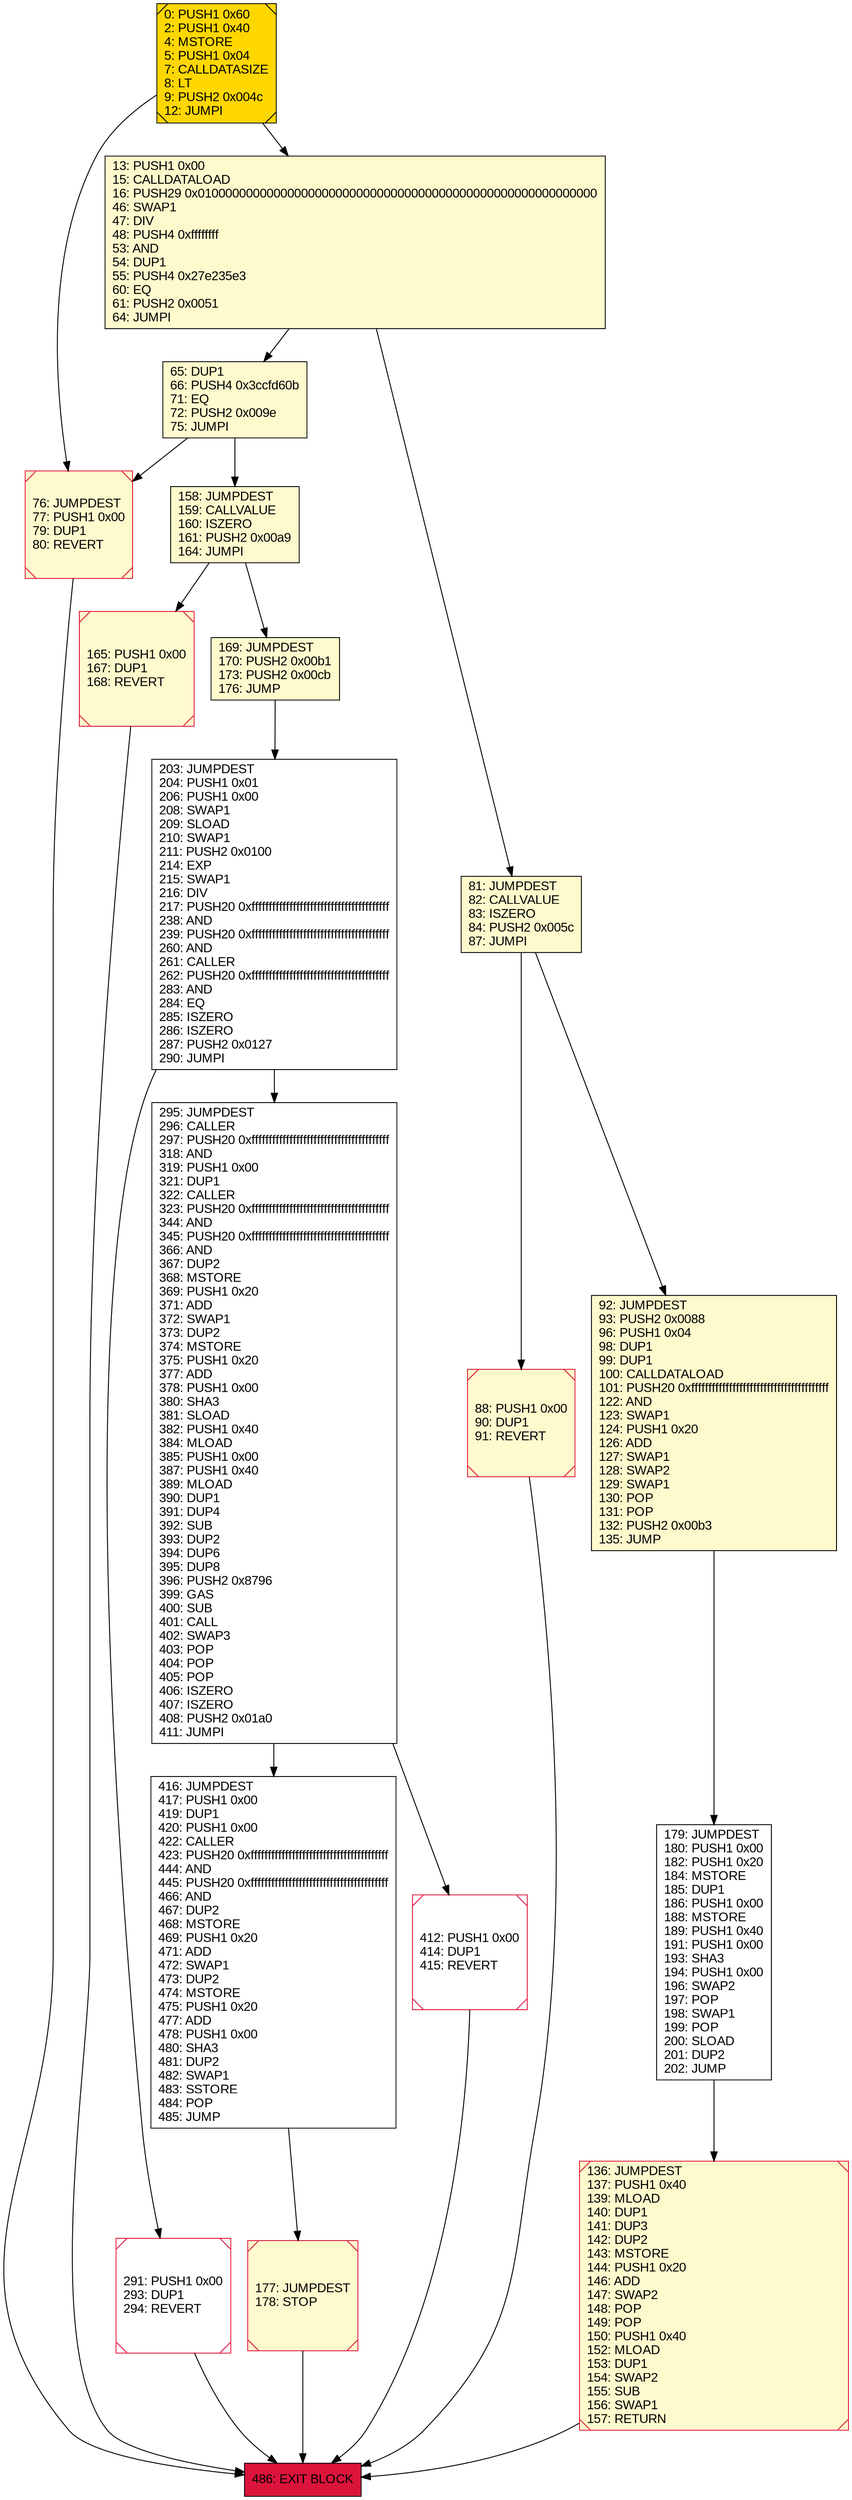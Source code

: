 digraph G {
bgcolor=transparent rankdir=UD;
node [shape=box style=filled color=black fillcolor=white fontname=arial fontcolor=black];
291 [label="291: PUSH1 0x00\l293: DUP1\l294: REVERT\l" shape=Msquare color=crimson ];
165 [label="165: PUSH1 0x00\l167: DUP1\l168: REVERT\l" fillcolor=lemonchiffon shape=Msquare color=crimson ];
177 [label="177: JUMPDEST\l178: STOP\l" fillcolor=lemonchiffon shape=Msquare color=crimson ];
0 [label="0: PUSH1 0x60\l2: PUSH1 0x40\l4: MSTORE\l5: PUSH1 0x04\l7: CALLDATASIZE\l8: LT\l9: PUSH2 0x004c\l12: JUMPI\l" fillcolor=lemonchiffon shape=Msquare fillcolor=gold ];
486 [label="486: EXIT BLOCK\l" fillcolor=crimson ];
179 [label="179: JUMPDEST\l180: PUSH1 0x00\l182: PUSH1 0x20\l184: MSTORE\l185: DUP1\l186: PUSH1 0x00\l188: MSTORE\l189: PUSH1 0x40\l191: PUSH1 0x00\l193: SHA3\l194: PUSH1 0x00\l196: SWAP2\l197: POP\l198: SWAP1\l199: POP\l200: SLOAD\l201: DUP2\l202: JUMP\l" ];
76 [label="76: JUMPDEST\l77: PUSH1 0x00\l79: DUP1\l80: REVERT\l" fillcolor=lemonchiffon shape=Msquare color=crimson ];
295 [label="295: JUMPDEST\l296: CALLER\l297: PUSH20 0xffffffffffffffffffffffffffffffffffffffff\l318: AND\l319: PUSH1 0x00\l321: DUP1\l322: CALLER\l323: PUSH20 0xffffffffffffffffffffffffffffffffffffffff\l344: AND\l345: PUSH20 0xffffffffffffffffffffffffffffffffffffffff\l366: AND\l367: DUP2\l368: MSTORE\l369: PUSH1 0x20\l371: ADD\l372: SWAP1\l373: DUP2\l374: MSTORE\l375: PUSH1 0x20\l377: ADD\l378: PUSH1 0x00\l380: SHA3\l381: SLOAD\l382: PUSH1 0x40\l384: MLOAD\l385: PUSH1 0x00\l387: PUSH1 0x40\l389: MLOAD\l390: DUP1\l391: DUP4\l392: SUB\l393: DUP2\l394: DUP6\l395: DUP8\l396: PUSH2 0x8796\l399: GAS\l400: SUB\l401: CALL\l402: SWAP3\l403: POP\l404: POP\l405: POP\l406: ISZERO\l407: ISZERO\l408: PUSH2 0x01a0\l411: JUMPI\l" ];
416 [label="416: JUMPDEST\l417: PUSH1 0x00\l419: DUP1\l420: PUSH1 0x00\l422: CALLER\l423: PUSH20 0xffffffffffffffffffffffffffffffffffffffff\l444: AND\l445: PUSH20 0xffffffffffffffffffffffffffffffffffffffff\l466: AND\l467: DUP2\l468: MSTORE\l469: PUSH1 0x20\l471: ADD\l472: SWAP1\l473: DUP2\l474: MSTORE\l475: PUSH1 0x20\l477: ADD\l478: PUSH1 0x00\l480: SHA3\l481: DUP2\l482: SWAP1\l483: SSTORE\l484: POP\l485: JUMP\l" ];
65 [label="65: DUP1\l66: PUSH4 0x3ccfd60b\l71: EQ\l72: PUSH2 0x009e\l75: JUMPI\l" fillcolor=lemonchiffon ];
81 [label="81: JUMPDEST\l82: CALLVALUE\l83: ISZERO\l84: PUSH2 0x005c\l87: JUMPI\l" fillcolor=lemonchiffon ];
158 [label="158: JUMPDEST\l159: CALLVALUE\l160: ISZERO\l161: PUSH2 0x00a9\l164: JUMPI\l" fillcolor=lemonchiffon ];
88 [label="88: PUSH1 0x00\l90: DUP1\l91: REVERT\l" fillcolor=lemonchiffon shape=Msquare color=crimson ];
169 [label="169: JUMPDEST\l170: PUSH2 0x00b1\l173: PUSH2 0x00cb\l176: JUMP\l" fillcolor=lemonchiffon ];
136 [label="136: JUMPDEST\l137: PUSH1 0x40\l139: MLOAD\l140: DUP1\l141: DUP3\l142: DUP2\l143: MSTORE\l144: PUSH1 0x20\l146: ADD\l147: SWAP2\l148: POP\l149: POP\l150: PUSH1 0x40\l152: MLOAD\l153: DUP1\l154: SWAP2\l155: SUB\l156: SWAP1\l157: RETURN\l" fillcolor=lemonchiffon shape=Msquare color=crimson ];
203 [label="203: JUMPDEST\l204: PUSH1 0x01\l206: PUSH1 0x00\l208: SWAP1\l209: SLOAD\l210: SWAP1\l211: PUSH2 0x0100\l214: EXP\l215: SWAP1\l216: DIV\l217: PUSH20 0xffffffffffffffffffffffffffffffffffffffff\l238: AND\l239: PUSH20 0xffffffffffffffffffffffffffffffffffffffff\l260: AND\l261: CALLER\l262: PUSH20 0xffffffffffffffffffffffffffffffffffffffff\l283: AND\l284: EQ\l285: ISZERO\l286: ISZERO\l287: PUSH2 0x0127\l290: JUMPI\l" ];
13 [label="13: PUSH1 0x00\l15: CALLDATALOAD\l16: PUSH29 0x0100000000000000000000000000000000000000000000000000000000\l46: SWAP1\l47: DIV\l48: PUSH4 0xffffffff\l53: AND\l54: DUP1\l55: PUSH4 0x27e235e3\l60: EQ\l61: PUSH2 0x0051\l64: JUMPI\l" fillcolor=lemonchiffon ];
92 [label="92: JUMPDEST\l93: PUSH2 0x0088\l96: PUSH1 0x04\l98: DUP1\l99: DUP1\l100: CALLDATALOAD\l101: PUSH20 0xffffffffffffffffffffffffffffffffffffffff\l122: AND\l123: SWAP1\l124: PUSH1 0x20\l126: ADD\l127: SWAP1\l128: SWAP2\l129: SWAP1\l130: POP\l131: POP\l132: PUSH2 0x00b3\l135: JUMP\l" fillcolor=lemonchiffon ];
412 [label="412: PUSH1 0x00\l414: DUP1\l415: REVERT\l" shape=Msquare color=crimson ];
295 -> 416;
177 -> 486;
65 -> 158;
81 -> 88;
13 -> 65;
81 -> 92;
158 -> 165;
179 -> 136;
92 -> 179;
203 -> 295;
65 -> 76;
203 -> 291;
412 -> 486;
136 -> 486;
88 -> 486;
169 -> 203;
165 -> 486;
291 -> 486;
416 -> 177;
13 -> 81;
158 -> 169;
0 -> 76;
76 -> 486;
295 -> 412;
0 -> 13;
}